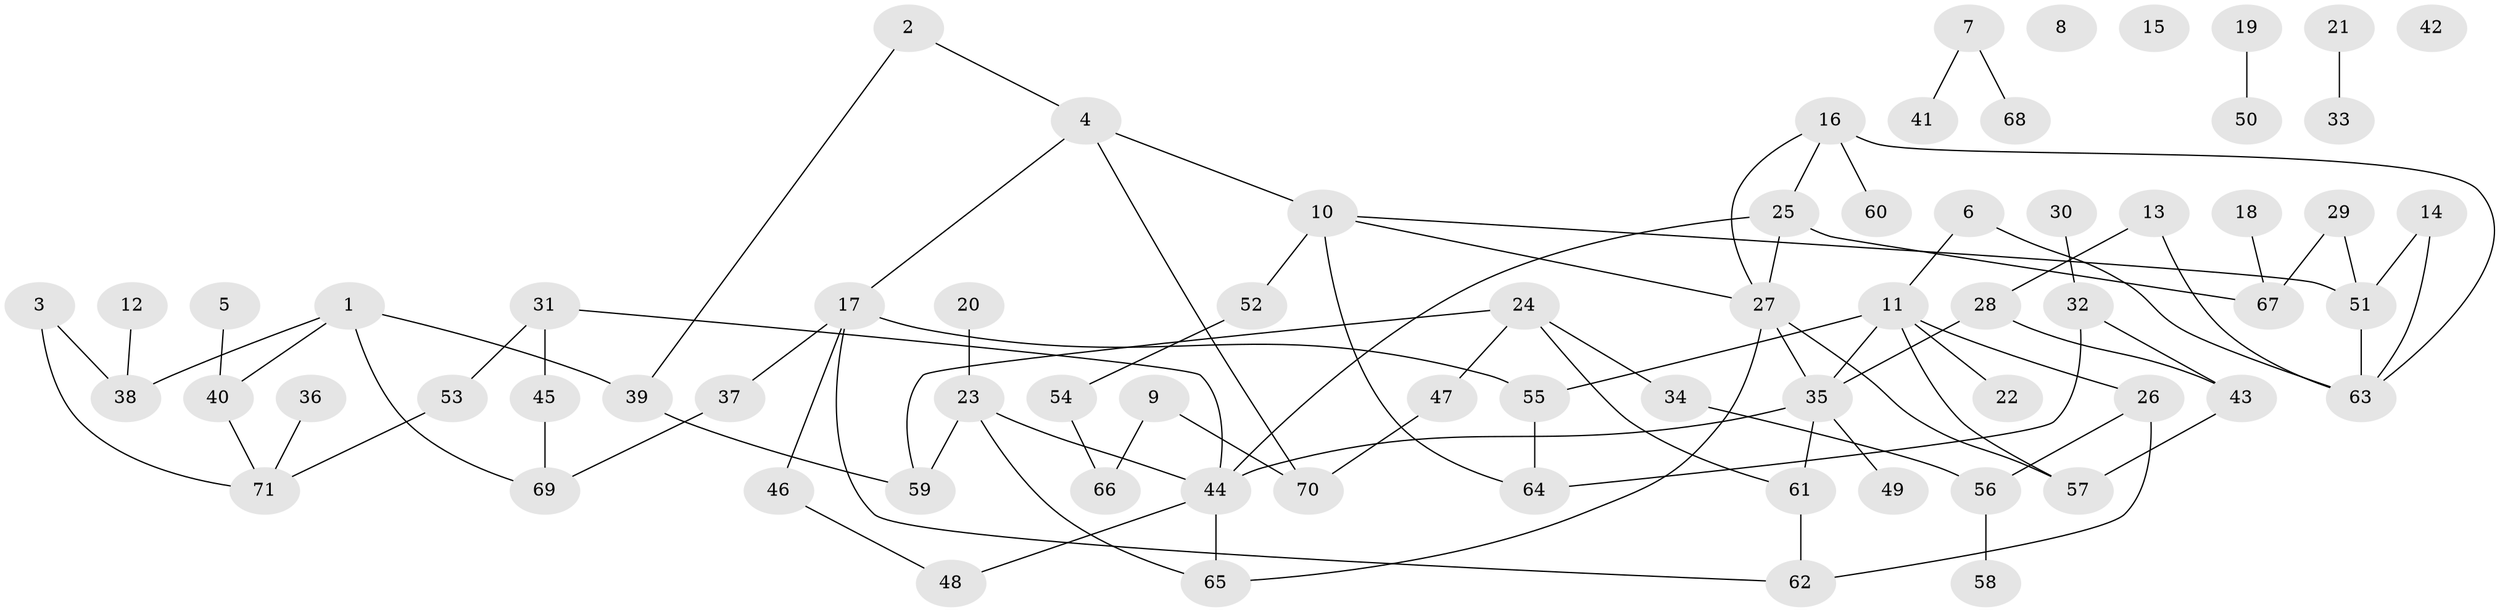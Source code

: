 // Generated by graph-tools (version 1.1) at 2025/39/03/09/25 04:39:34]
// undirected, 71 vertices, 90 edges
graph export_dot {
graph [start="1"]
  node [color=gray90,style=filled];
  1;
  2;
  3;
  4;
  5;
  6;
  7;
  8;
  9;
  10;
  11;
  12;
  13;
  14;
  15;
  16;
  17;
  18;
  19;
  20;
  21;
  22;
  23;
  24;
  25;
  26;
  27;
  28;
  29;
  30;
  31;
  32;
  33;
  34;
  35;
  36;
  37;
  38;
  39;
  40;
  41;
  42;
  43;
  44;
  45;
  46;
  47;
  48;
  49;
  50;
  51;
  52;
  53;
  54;
  55;
  56;
  57;
  58;
  59;
  60;
  61;
  62;
  63;
  64;
  65;
  66;
  67;
  68;
  69;
  70;
  71;
  1 -- 38;
  1 -- 39;
  1 -- 40;
  1 -- 69;
  2 -- 4;
  2 -- 39;
  3 -- 38;
  3 -- 71;
  4 -- 10;
  4 -- 17;
  4 -- 70;
  5 -- 40;
  6 -- 11;
  6 -- 63;
  7 -- 41;
  7 -- 68;
  9 -- 66;
  9 -- 70;
  10 -- 27;
  10 -- 51;
  10 -- 52;
  10 -- 64;
  11 -- 22;
  11 -- 26;
  11 -- 35;
  11 -- 55;
  11 -- 57;
  12 -- 38;
  13 -- 28;
  13 -- 63;
  14 -- 51;
  14 -- 63;
  16 -- 25;
  16 -- 27;
  16 -- 60;
  16 -- 63;
  17 -- 37;
  17 -- 46;
  17 -- 55;
  17 -- 62;
  18 -- 67;
  19 -- 50;
  20 -- 23;
  21 -- 33;
  23 -- 44;
  23 -- 59;
  23 -- 65;
  24 -- 34;
  24 -- 47;
  24 -- 59;
  24 -- 61;
  25 -- 27;
  25 -- 44;
  25 -- 67;
  26 -- 56;
  26 -- 62;
  27 -- 35;
  27 -- 57;
  27 -- 65;
  28 -- 35;
  28 -- 43;
  29 -- 51;
  29 -- 67;
  30 -- 32;
  31 -- 44;
  31 -- 45;
  31 -- 53;
  32 -- 43;
  32 -- 64;
  34 -- 56;
  35 -- 44;
  35 -- 49;
  35 -- 61;
  36 -- 71;
  37 -- 69;
  39 -- 59;
  40 -- 71;
  43 -- 57;
  44 -- 48;
  44 -- 65;
  45 -- 69;
  46 -- 48;
  47 -- 70;
  51 -- 63;
  52 -- 54;
  53 -- 71;
  54 -- 66;
  55 -- 64;
  56 -- 58;
  61 -- 62;
}
